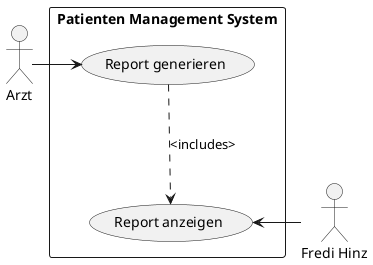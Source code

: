 @startuml
actor Arzt
actor "Fredi Hinz" as patient

rectangle "Patienten Management System" as pms {
    (Report generieren) as generate
    (Report anzeigen) as showR

    generate .down.> showR: <includes>
}

Arzt -right-> generate
patient -left-> showR



@enduml
